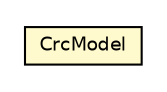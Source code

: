 #!/usr/local/bin/dot
#
# Class diagram 
# Generated by UMLGraph version R5_7_2-3-gee82a7 (http://www.umlgraph.org/)
#

digraph G {
	edge [fontname="Helvetica",fontsize=10,labelfontname="Helvetica",labelfontsize=10];
	node [fontname="Helvetica",fontsize=10,shape=plaintext];
	nodesep=0.25;
	ranksep=0.5;
	// com.st.st25sdk.CrcModel
	c4648 [label=<<table title="com.st.st25sdk.CrcModel" border="0" cellborder="1" cellspacing="0" cellpadding="2" port="p" bgcolor="lemonChiffon" href="./CrcModel.html">
		<tr><td><table border="0" cellspacing="0" cellpadding="1">
<tr><td align="center" balign="center"> CrcModel </td></tr>
		</table></td></tr>
		</table>>, URL="./CrcModel.html", fontname="Helvetica", fontcolor="black", fontsize=9.0];
}

